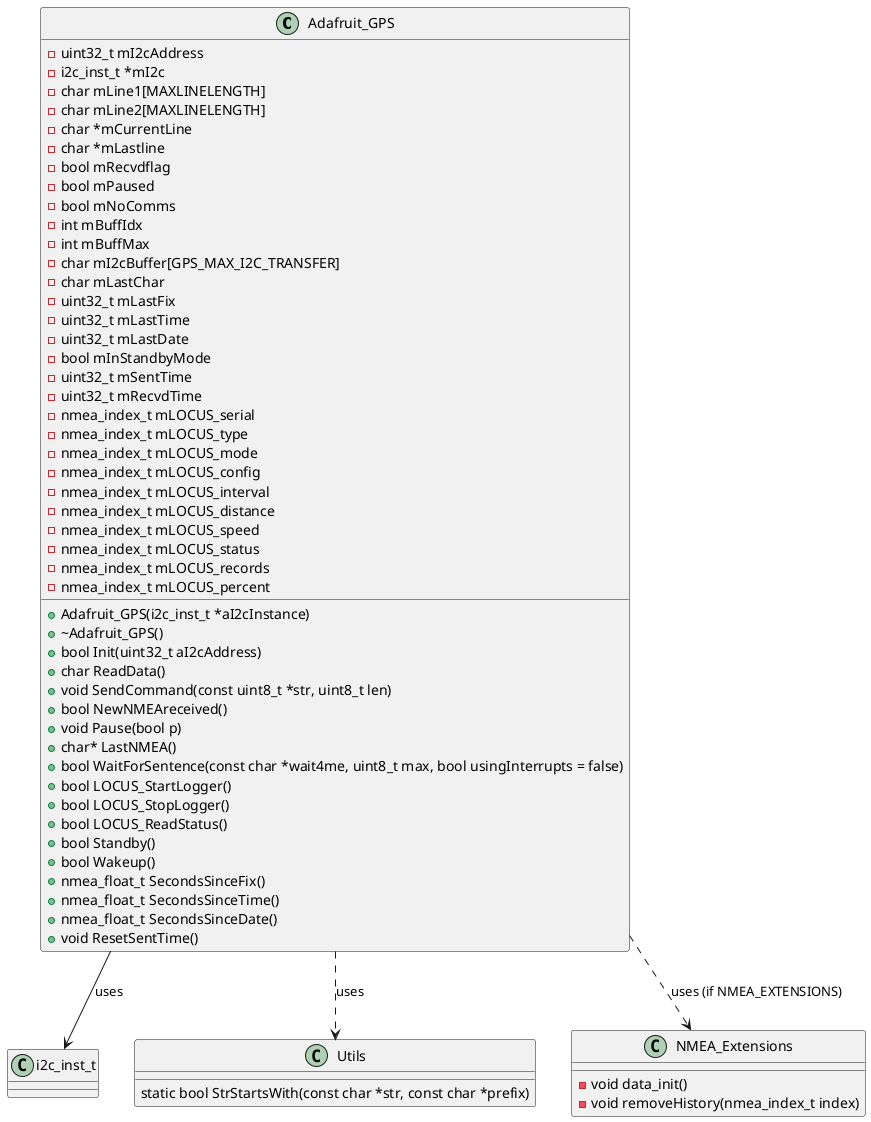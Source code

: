 @startuml

class Adafruit_GPS {
    - uint32_t mI2cAddress
    - i2c_inst_t *mI2c
    - char mLine1[MAXLINELENGTH]
    - char mLine2[MAXLINELENGTH]
    - char *mCurrentLine
    - char *mLastline
    - bool mRecvdflag
    - bool mPaused
    - bool mNoComms
    - int mBuffIdx
    - int mBuffMax
    - char mI2cBuffer[GPS_MAX_I2C_TRANSFER]
    - char mLastChar
    - uint32_t mLastFix
    - uint32_t mLastTime
    - uint32_t mLastDate
    - bool mInStandbyMode
    - uint32_t mSentTime
    - uint32_t mRecvdTime
    - nmea_index_t mLOCUS_serial
    - nmea_index_t mLOCUS_type
    - nmea_index_t mLOCUS_mode
    - nmea_index_t mLOCUS_config
    - nmea_index_t mLOCUS_interval
    - nmea_index_t mLOCUS_distance
    - nmea_index_t mLOCUS_speed
    - nmea_index_t mLOCUS_status
    - nmea_index_t mLOCUS_records
    - nmea_index_t mLOCUS_percent

    + Adafruit_GPS(i2c_inst_t *aI2cInstance)
    + ~Adafruit_GPS()
    + bool Init(uint32_t aI2cAddress)
    + char ReadData()
    + void SendCommand(const uint8_t *str, uint8_t len)
    + bool NewNMEAreceived()
    + void Pause(bool p)
    + char* LastNMEA()
    + bool WaitForSentence(const char *wait4me, uint8_t max, bool usingInterrupts = false)
    + bool LOCUS_StartLogger()
    + bool LOCUS_StopLogger()
    + bool LOCUS_ReadStatus()
    + bool Standby()
    + bool Wakeup()
    + nmea_float_t SecondsSinceFix()
    + nmea_float_t SecondsSinceTime()
    + nmea_float_t SecondsSinceDate()
    + void ResetSentTime()
}

class i2c_inst_t {
}

class Utils {
    static bool StrStartsWith(const char *str, const char *prefix)
}

class NMEA_Extensions {
    - void data_init()
    - void removeHistory(nmea_index_t index)
}

Adafruit_GPS --> i2c_inst_t : uses
Adafruit_GPS ..> Utils : uses
Adafruit_GPS ..> NMEA_Extensions : uses (if NMEA_EXTENSIONS)

@enduml

